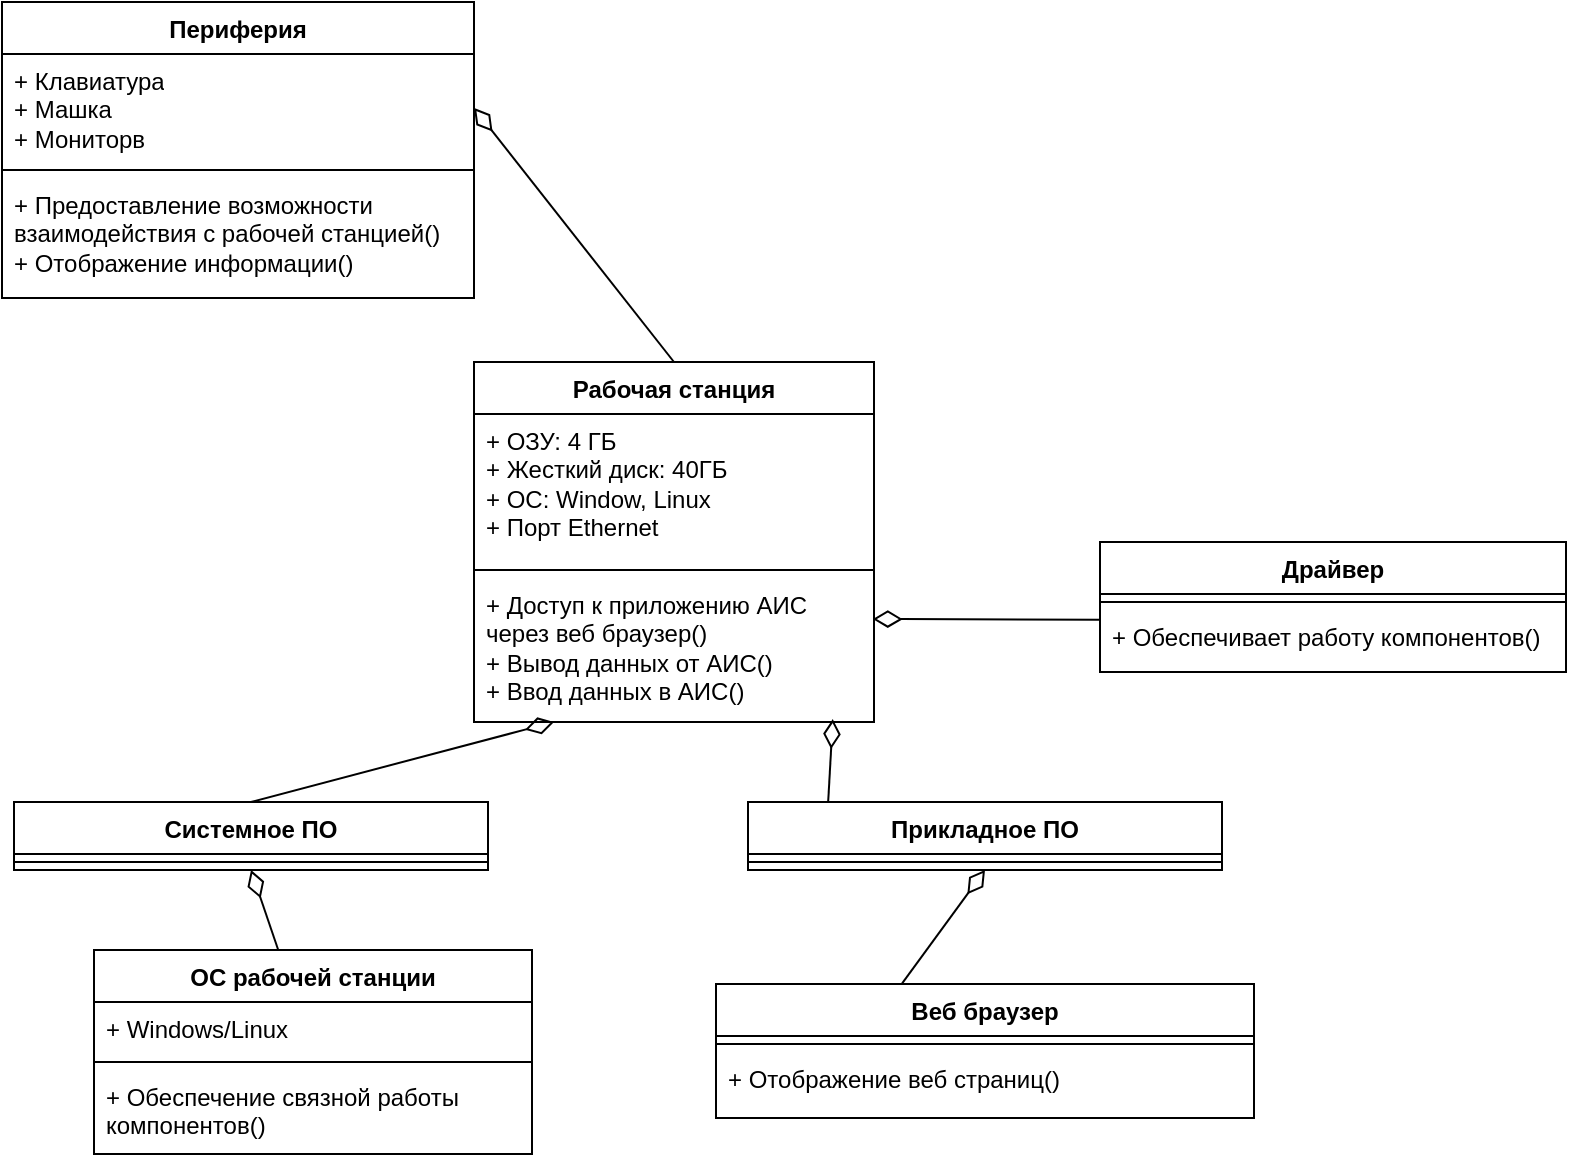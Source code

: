 <mxfile version="24.3.1" type="github">
  <diagram name="Страница — 1" id="gBlWFlM8YL3CNgg0f0Ax">
    <mxGraphModel dx="201" dy="111" grid="0" gridSize="10" guides="1" tooltips="1" connect="1" arrows="1" fold="1" page="1" pageScale="1" pageWidth="827" pageHeight="1169" math="0" shadow="0">
      <root>
        <mxCell id="0" />
        <mxCell id="1" parent="0" />
        <mxCell id="36ru8h4DKpwoF9xsdyBP-26" value="Системное ПО" style="swimlane;fontStyle=1;align=center;verticalAlign=top;childLayout=stackLayout;horizontal=1;startSize=26;horizontalStack=0;resizeParent=1;resizeParentMax=0;resizeLast=0;collapsible=1;marginBottom=0;whiteSpace=wrap;html=1;" parent="1" vertex="1">
          <mxGeometry x="40" y="460" width="237" height="34" as="geometry" />
        </mxCell>
        <mxCell id="36ru8h4DKpwoF9xsdyBP-27" value="" style="line;strokeWidth=1;fillColor=none;align=left;verticalAlign=middle;spacingTop=-1;spacingLeft=3;spacingRight=3;rotatable=0;labelPosition=right;points=[];portConstraint=eastwest;strokeColor=inherit;" parent="36ru8h4DKpwoF9xsdyBP-26" vertex="1">
          <mxGeometry y="26" width="237" height="8" as="geometry" />
        </mxCell>
        <mxCell id="36ru8h4DKpwoF9xsdyBP-28" value="Прикладное ПО" style="swimlane;fontStyle=1;align=center;verticalAlign=top;childLayout=stackLayout;horizontal=1;startSize=26;horizontalStack=0;resizeParent=1;resizeParentMax=0;resizeLast=0;collapsible=1;marginBottom=0;whiteSpace=wrap;html=1;" parent="1" vertex="1">
          <mxGeometry x="407" y="460" width="237" height="34" as="geometry" />
        </mxCell>
        <mxCell id="36ru8h4DKpwoF9xsdyBP-29" value="" style="line;strokeWidth=1;fillColor=none;align=left;verticalAlign=middle;spacingTop=-1;spacingLeft=3;spacingRight=3;rotatable=0;labelPosition=right;points=[];portConstraint=eastwest;strokeColor=inherit;" parent="36ru8h4DKpwoF9xsdyBP-28" vertex="1">
          <mxGeometry y="26" width="237" height="8" as="geometry" />
        </mxCell>
        <mxCell id="36ru8h4DKpwoF9xsdyBP-34" value="Веб браузер" style="swimlane;fontStyle=1;align=center;verticalAlign=top;childLayout=stackLayout;horizontal=1;startSize=26;horizontalStack=0;resizeParent=1;resizeParentMax=0;resizeLast=0;collapsible=1;marginBottom=0;whiteSpace=wrap;html=1;" parent="1" vertex="1">
          <mxGeometry x="391" y="551" width="269" height="67" as="geometry" />
        </mxCell>
        <mxCell id="36ru8h4DKpwoF9xsdyBP-35" value="" style="line;strokeWidth=1;fillColor=none;align=left;verticalAlign=middle;spacingTop=-1;spacingLeft=3;spacingRight=3;rotatable=0;labelPosition=right;points=[];portConstraint=eastwest;strokeColor=inherit;" parent="36ru8h4DKpwoF9xsdyBP-34" vertex="1">
          <mxGeometry y="26" width="269" height="8" as="geometry" />
        </mxCell>
        <mxCell id="36ru8h4DKpwoF9xsdyBP-36" value="&lt;div&gt;+ Отображение веб страниц()&lt;/div&gt;" style="text;strokeColor=none;fillColor=none;align=left;verticalAlign=top;spacingLeft=4;spacingRight=4;overflow=hidden;rotatable=0;points=[[0,0.5],[1,0.5]];portConstraint=eastwest;whiteSpace=wrap;html=1;" parent="36ru8h4DKpwoF9xsdyBP-34" vertex="1">
          <mxGeometry y="34" width="269" height="33" as="geometry" />
        </mxCell>
        <mxCell id="36ru8h4DKpwoF9xsdyBP-44" value="" style="endArrow=diamondThin;endFill=0;endSize=12;html=1;rounded=0;entryX=0.897;entryY=0.98;entryDx=0;entryDy=0;entryPerimeter=0;exitX=0.169;exitY=0.014;exitDx=0;exitDy=0;exitPerimeter=0;" parent="1" source="36ru8h4DKpwoF9xsdyBP-28" target="36ru8h4DKpwoF9xsdyBP-54" edge="1">
          <mxGeometry width="160" relative="1" as="geometry">
            <mxPoint x="990" y="40" as="sourcePoint" />
            <mxPoint x="990" y="-26" as="targetPoint" />
            <Array as="points" />
          </mxGeometry>
        </mxCell>
        <mxCell id="36ru8h4DKpwoF9xsdyBP-45" value="" style="endArrow=diamondThin;endFill=0;endSize=12;html=1;rounded=0;entryX=0.5;entryY=1;entryDx=0;entryDy=0;" parent="1" source="36ru8h4DKpwoF9xsdyBP-30" target="36ru8h4DKpwoF9xsdyBP-26" edge="1">
          <mxGeometry width="160" relative="1" as="geometry">
            <mxPoint x="254.07" y="633" as="sourcePoint" />
            <mxPoint x="254.07" y="567" as="targetPoint" />
            <Array as="points" />
          </mxGeometry>
        </mxCell>
        <mxCell id="36ru8h4DKpwoF9xsdyBP-46" value="" style="endArrow=diamondThin;endFill=0;endSize=12;html=1;rounded=0;exitX=0.346;exitY=-0.004;exitDx=0;exitDy=0;exitPerimeter=0;entryX=0.5;entryY=1;entryDx=0;entryDy=0;" parent="1" source="36ru8h4DKpwoF9xsdyBP-34" target="36ru8h4DKpwoF9xsdyBP-28" edge="1">
          <mxGeometry width="160" relative="1" as="geometry">
            <mxPoint x="500" y="646" as="sourcePoint" />
            <mxPoint x="500" y="566" as="targetPoint" />
            <Array as="points" />
          </mxGeometry>
        </mxCell>
        <mxCell id="36ru8h4DKpwoF9xsdyBP-51" value="Рабочая станция" style="swimlane;fontStyle=1;align=center;verticalAlign=top;childLayout=stackLayout;horizontal=1;startSize=26;horizontalStack=0;resizeParent=1;resizeParentMax=0;resizeLast=0;collapsible=1;marginBottom=0;whiteSpace=wrap;html=1;" parent="1" vertex="1">
          <mxGeometry x="270" y="240" width="200" height="180" as="geometry" />
        </mxCell>
        <mxCell id="36ru8h4DKpwoF9xsdyBP-52" value="+ ОЗУ: 4 ГБ&lt;div&gt;+ Жесткий диск: 40ГБ&lt;/div&gt;&lt;div&gt;+ ОС: Window, Linux&lt;/div&gt;&lt;div&gt;+ Порт Ethernet&lt;/div&gt;" style="text;strokeColor=none;fillColor=none;align=left;verticalAlign=top;spacingLeft=4;spacingRight=4;overflow=hidden;rotatable=0;points=[[0,0.5],[1,0.5]];portConstraint=eastwest;whiteSpace=wrap;html=1;" parent="36ru8h4DKpwoF9xsdyBP-51" vertex="1">
          <mxGeometry y="26" width="200" height="74" as="geometry" />
        </mxCell>
        <mxCell id="36ru8h4DKpwoF9xsdyBP-53" value="" style="line;strokeWidth=1;fillColor=none;align=left;verticalAlign=middle;spacingTop=-1;spacingLeft=3;spacingRight=3;rotatable=0;labelPosition=right;points=[];portConstraint=eastwest;strokeColor=inherit;" parent="36ru8h4DKpwoF9xsdyBP-51" vertex="1">
          <mxGeometry y="100" width="200" height="8" as="geometry" />
        </mxCell>
        <mxCell id="36ru8h4DKpwoF9xsdyBP-54" value="+ Доступ к приложению АИС через веб браузер()&lt;div&gt;+ Вывод данных от АИС()&lt;/div&gt;&lt;div&gt;+ Ввод данных в АИС()&lt;/div&gt;" style="text;strokeColor=none;fillColor=none;align=left;verticalAlign=top;spacingLeft=4;spacingRight=4;overflow=hidden;rotatable=0;points=[[0,0.5],[1,0.5]];portConstraint=eastwest;whiteSpace=wrap;html=1;" parent="36ru8h4DKpwoF9xsdyBP-51" vertex="1">
          <mxGeometry y="108" width="200" height="72" as="geometry" />
        </mxCell>
        <mxCell id="36ru8h4DKpwoF9xsdyBP-55" value="" style="endArrow=diamondThin;endFill=0;endSize=12;html=1;rounded=0;entryX=0.897;entryY=0.98;entryDx=0;entryDy=0;entryPerimeter=0;exitX=0.5;exitY=0;exitDx=0;exitDy=0;" parent="1" source="36ru8h4DKpwoF9xsdyBP-26" edge="1">
          <mxGeometry width="160" relative="1" as="geometry">
            <mxPoint x="311" y="530" as="sourcePoint" />
            <mxPoint x="310" y="420" as="targetPoint" />
            <Array as="points" />
          </mxGeometry>
        </mxCell>
        <mxCell id="36ru8h4DKpwoF9xsdyBP-56" value="Периферия" style="swimlane;fontStyle=1;align=center;verticalAlign=top;childLayout=stackLayout;horizontal=1;startSize=26;horizontalStack=0;resizeParent=1;resizeParentMax=0;resizeLast=0;collapsible=1;marginBottom=0;whiteSpace=wrap;html=1;" parent="1" vertex="1">
          <mxGeometry x="34" y="60" width="236" height="148" as="geometry" />
        </mxCell>
        <mxCell id="36ru8h4DKpwoF9xsdyBP-57" value="+ Клавиатура&lt;div&gt;+ Машка&lt;/div&gt;&lt;div&gt;+ Мониторв&lt;/div&gt;" style="text;strokeColor=none;fillColor=none;align=left;verticalAlign=top;spacingLeft=4;spacingRight=4;overflow=hidden;rotatable=0;points=[[0,0.5],[1,0.5]];portConstraint=eastwest;whiteSpace=wrap;html=1;" parent="36ru8h4DKpwoF9xsdyBP-56" vertex="1">
          <mxGeometry y="26" width="236" height="54" as="geometry" />
        </mxCell>
        <mxCell id="36ru8h4DKpwoF9xsdyBP-58" value="" style="line;strokeWidth=1;fillColor=none;align=left;verticalAlign=middle;spacingTop=-1;spacingLeft=3;spacingRight=3;rotatable=0;labelPosition=right;points=[];portConstraint=eastwest;strokeColor=inherit;" parent="36ru8h4DKpwoF9xsdyBP-56" vertex="1">
          <mxGeometry y="80" width="236" height="8" as="geometry" />
        </mxCell>
        <mxCell id="36ru8h4DKpwoF9xsdyBP-59" value="+ Предоставление возможности взаимодействия с рабочей станцией()&lt;div&gt;+ Отображение информации()&lt;/div&gt;" style="text;strokeColor=none;fillColor=none;align=left;verticalAlign=top;spacingLeft=4;spacingRight=4;overflow=hidden;rotatable=0;points=[[0,0.5],[1,0.5]];portConstraint=eastwest;whiteSpace=wrap;html=1;" parent="36ru8h4DKpwoF9xsdyBP-56" vertex="1">
          <mxGeometry y="88" width="236" height="60" as="geometry" />
        </mxCell>
        <mxCell id="36ru8h4DKpwoF9xsdyBP-30" value="ОС рабочей станции" style="swimlane;fontStyle=1;align=center;verticalAlign=top;childLayout=stackLayout;horizontal=1;startSize=26;horizontalStack=0;resizeParent=1;resizeParentMax=0;resizeLast=0;collapsible=1;marginBottom=0;whiteSpace=wrap;html=1;" parent="1" vertex="1">
          <mxGeometry x="80" y="534" width="219" height="102" as="geometry" />
        </mxCell>
        <mxCell id="36ru8h4DKpwoF9xsdyBP-31" value="+ Windows/Linux" style="text;strokeColor=none;fillColor=none;align=left;verticalAlign=top;spacingLeft=4;spacingRight=4;overflow=hidden;rotatable=0;points=[[0,0.5],[1,0.5]];portConstraint=eastwest;whiteSpace=wrap;html=1;" parent="36ru8h4DKpwoF9xsdyBP-30" vertex="1">
          <mxGeometry y="26" width="219" height="26" as="geometry" />
        </mxCell>
        <mxCell id="36ru8h4DKpwoF9xsdyBP-32" value="" style="line;strokeWidth=1;fillColor=none;align=left;verticalAlign=middle;spacingTop=-1;spacingLeft=3;spacingRight=3;rotatable=0;labelPosition=right;points=[];portConstraint=eastwest;strokeColor=inherit;" parent="36ru8h4DKpwoF9xsdyBP-30" vertex="1">
          <mxGeometry y="52" width="219" height="8" as="geometry" />
        </mxCell>
        <mxCell id="36ru8h4DKpwoF9xsdyBP-33" value="+ Обеспечение связной работы компонентов()" style="text;strokeColor=none;fillColor=none;align=left;verticalAlign=top;spacingLeft=4;spacingRight=4;overflow=hidden;rotatable=0;points=[[0,0.5],[1,0.5]];portConstraint=eastwest;whiteSpace=wrap;html=1;" parent="36ru8h4DKpwoF9xsdyBP-30" vertex="1">
          <mxGeometry y="60" width="219" height="42" as="geometry" />
        </mxCell>
        <mxCell id="36ru8h4DKpwoF9xsdyBP-62" value="" style="endArrow=diamondThin;endFill=0;endSize=12;html=1;rounded=0;entryX=1;entryY=0.5;entryDx=0;entryDy=0;exitX=0.5;exitY=0;exitDx=0;exitDy=0;" parent="1" source="36ru8h4DKpwoF9xsdyBP-51" target="36ru8h4DKpwoF9xsdyBP-57" edge="1">
          <mxGeometry width="160" relative="1" as="geometry">
            <mxPoint x="420" y="190" as="sourcePoint" />
            <mxPoint x="470" y="130" as="targetPoint" />
            <Array as="points" />
          </mxGeometry>
        </mxCell>
        <mxCell id="u_wfsfo4T7fKzMoP4zJJ-1" value="Драйвер" style="swimlane;fontStyle=1;align=center;verticalAlign=top;childLayout=stackLayout;horizontal=1;startSize=26;horizontalStack=0;resizeParent=1;resizeParentMax=0;resizeLast=0;collapsible=1;marginBottom=0;whiteSpace=wrap;html=1;" vertex="1" parent="1">
          <mxGeometry x="583" y="330" width="233" height="65" as="geometry" />
        </mxCell>
        <mxCell id="u_wfsfo4T7fKzMoP4zJJ-2" value="" style="line;strokeWidth=1;fillColor=none;align=left;verticalAlign=middle;spacingTop=-1;spacingLeft=3;spacingRight=3;rotatable=0;labelPosition=right;points=[];portConstraint=eastwest;strokeColor=inherit;" vertex="1" parent="u_wfsfo4T7fKzMoP4zJJ-1">
          <mxGeometry y="26" width="233" height="8" as="geometry" />
        </mxCell>
        <mxCell id="u_wfsfo4T7fKzMoP4zJJ-3" value="+ Обеспечивает работу компонентов()" style="text;strokeColor=none;fillColor=none;align=left;verticalAlign=top;spacingLeft=4;spacingRight=4;overflow=hidden;rotatable=0;points=[[0,0.5],[1,0.5]];portConstraint=eastwest;whiteSpace=wrap;html=1;" vertex="1" parent="u_wfsfo4T7fKzMoP4zJJ-1">
          <mxGeometry y="34" width="233" height="31" as="geometry" />
        </mxCell>
        <mxCell id="u_wfsfo4T7fKzMoP4zJJ-4" value="" style="endArrow=diamondThin;endFill=0;endSize=12;html=1;rounded=0;exitX=0.001;exitY=0.156;exitDx=0;exitDy=0;exitPerimeter=0;entryX=0.997;entryY=0.285;entryDx=0;entryDy=0;entryPerimeter=0;" edge="1" parent="1" source="u_wfsfo4T7fKzMoP4zJJ-3" target="36ru8h4DKpwoF9xsdyBP-54">
          <mxGeometry width="160" relative="1" as="geometry">
            <mxPoint x="642.3" y="379" as="sourcePoint" />
            <mxPoint x="648" y="381" as="targetPoint" />
            <Array as="points" />
          </mxGeometry>
        </mxCell>
      </root>
    </mxGraphModel>
  </diagram>
</mxfile>
